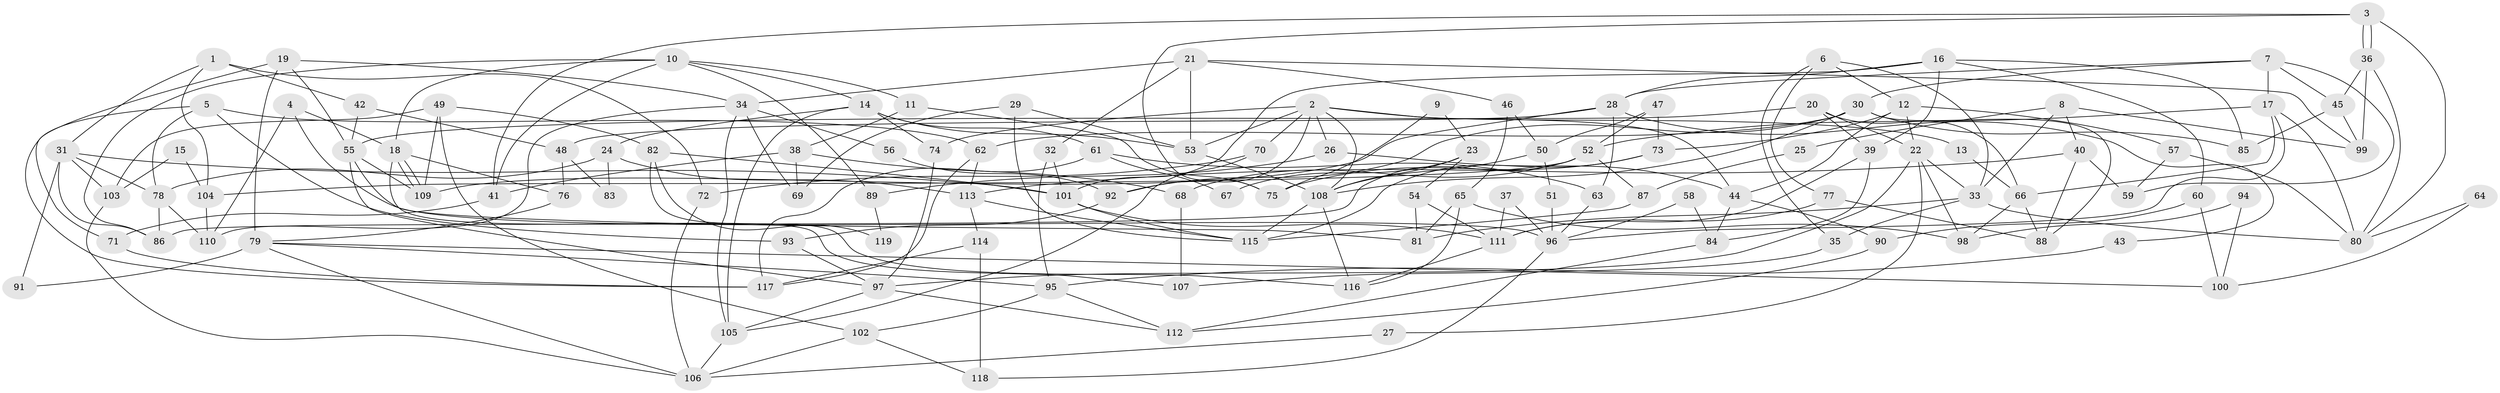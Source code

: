 // Generated by graph-tools (version 1.1) at 2025/50/03/09/25 03:50:06]
// undirected, 119 vertices, 238 edges
graph export_dot {
graph [start="1"]
  node [color=gray90,style=filled];
  1;
  2;
  3;
  4;
  5;
  6;
  7;
  8;
  9;
  10;
  11;
  12;
  13;
  14;
  15;
  16;
  17;
  18;
  19;
  20;
  21;
  22;
  23;
  24;
  25;
  26;
  27;
  28;
  29;
  30;
  31;
  32;
  33;
  34;
  35;
  36;
  37;
  38;
  39;
  40;
  41;
  42;
  43;
  44;
  45;
  46;
  47;
  48;
  49;
  50;
  51;
  52;
  53;
  54;
  55;
  56;
  57;
  58;
  59;
  60;
  61;
  62;
  63;
  64;
  65;
  66;
  67;
  68;
  69;
  70;
  71;
  72;
  73;
  74;
  75;
  76;
  77;
  78;
  79;
  80;
  81;
  82;
  83;
  84;
  85;
  86;
  87;
  88;
  89;
  90;
  91;
  92;
  93;
  94;
  95;
  96;
  97;
  98;
  99;
  100;
  101;
  102;
  103;
  104;
  105;
  106;
  107;
  108;
  109;
  110;
  111;
  112;
  113;
  114;
  115;
  116;
  117;
  118;
  119;
  1 -- 104;
  1 -- 31;
  1 -- 42;
  1 -- 72;
  2 -- 108;
  2 -- 74;
  2 -- 13;
  2 -- 26;
  2 -- 44;
  2 -- 53;
  2 -- 70;
  2 -- 92;
  3 -- 36;
  3 -- 36;
  3 -- 80;
  3 -- 41;
  3 -- 75;
  4 -- 18;
  4 -- 96;
  4 -- 110;
  5 -- 62;
  5 -- 117;
  5 -- 78;
  5 -- 93;
  6 -- 12;
  6 -- 33;
  6 -- 35;
  6 -- 77;
  7 -- 45;
  7 -- 28;
  7 -- 17;
  7 -- 30;
  7 -- 59;
  8 -- 40;
  8 -- 99;
  8 -- 25;
  8 -- 33;
  9 -- 75;
  9 -- 23;
  10 -- 11;
  10 -- 14;
  10 -- 18;
  10 -- 41;
  10 -- 86;
  10 -- 89;
  11 -- 38;
  11 -- 75;
  12 -- 73;
  12 -- 22;
  12 -- 44;
  12 -- 57;
  13 -- 66;
  14 -- 105;
  14 -- 53;
  14 -- 24;
  14 -- 61;
  14 -- 74;
  15 -- 103;
  15 -- 104;
  16 -- 101;
  16 -- 39;
  16 -- 28;
  16 -- 60;
  16 -- 85;
  17 -- 52;
  17 -- 66;
  17 -- 80;
  17 -- 96;
  18 -- 109;
  18 -- 109;
  18 -- 76;
  18 -- 107;
  19 -- 79;
  19 -- 55;
  19 -- 34;
  19 -- 71;
  20 -- 22;
  20 -- 55;
  20 -- 39;
  20 -- 66;
  21 -- 34;
  21 -- 53;
  21 -- 32;
  21 -- 46;
  21 -- 99;
  22 -- 98;
  22 -- 33;
  22 -- 27;
  22 -- 97;
  23 -- 54;
  23 -- 108;
  23 -- 67;
  24 -- 78;
  24 -- 83;
  24 -- 113;
  25 -- 87;
  26 -- 44;
  26 -- 89;
  27 -- 106;
  28 -- 109;
  28 -- 43;
  28 -- 48;
  28 -- 63;
  29 -- 53;
  29 -- 115;
  29 -- 69;
  30 -- 85;
  30 -- 62;
  30 -- 88;
  30 -- 92;
  30 -- 108;
  31 -- 101;
  31 -- 78;
  31 -- 86;
  31 -- 91;
  31 -- 103;
  32 -- 95;
  32 -- 101;
  33 -- 80;
  33 -- 35;
  33 -- 81;
  34 -- 110;
  34 -- 56;
  34 -- 69;
  34 -- 105;
  35 -- 107;
  36 -- 80;
  36 -- 45;
  36 -- 99;
  37 -- 96;
  37 -- 111;
  38 -- 41;
  38 -- 69;
  38 -- 68;
  39 -- 111;
  39 -- 84;
  40 -- 113;
  40 -- 88;
  40 -- 59;
  41 -- 71;
  42 -- 48;
  42 -- 55;
  43 -- 95;
  44 -- 84;
  44 -- 90;
  45 -- 99;
  45 -- 85;
  46 -- 65;
  46 -- 50;
  47 -- 52;
  47 -- 50;
  47 -- 73;
  48 -- 76;
  48 -- 83;
  49 -- 103;
  49 -- 109;
  49 -- 82;
  49 -- 102;
  50 -- 108;
  50 -- 51;
  51 -- 96;
  52 -- 68;
  52 -- 86;
  52 -- 87;
  52 -- 104;
  53 -- 108;
  54 -- 111;
  54 -- 81;
  55 -- 97;
  55 -- 81;
  55 -- 109;
  56 -- 92;
  57 -- 59;
  57 -- 80;
  58 -- 84;
  58 -- 96;
  60 -- 90;
  60 -- 100;
  61 -- 63;
  61 -- 67;
  61 -- 117;
  62 -- 117;
  62 -- 113;
  63 -- 96;
  64 -- 80;
  64 -- 100;
  65 -- 116;
  65 -- 81;
  65 -- 98;
  66 -- 88;
  66 -- 98;
  68 -- 107;
  70 -- 105;
  70 -- 72;
  71 -- 117;
  72 -- 106;
  73 -- 115;
  73 -- 75;
  74 -- 97;
  76 -- 79;
  77 -- 88;
  77 -- 111;
  78 -- 86;
  78 -- 110;
  79 -- 95;
  79 -- 106;
  79 -- 91;
  79 -- 100;
  82 -- 101;
  82 -- 116;
  82 -- 119;
  84 -- 112;
  87 -- 115;
  89 -- 119;
  90 -- 112;
  92 -- 93;
  93 -- 97;
  94 -- 98;
  94 -- 100;
  95 -- 112;
  95 -- 102;
  96 -- 118;
  97 -- 105;
  97 -- 112;
  101 -- 111;
  101 -- 115;
  102 -- 106;
  102 -- 118;
  103 -- 106;
  104 -- 110;
  105 -- 106;
  108 -- 115;
  108 -- 116;
  111 -- 116;
  113 -- 114;
  113 -- 115;
  114 -- 117;
  114 -- 118;
}
